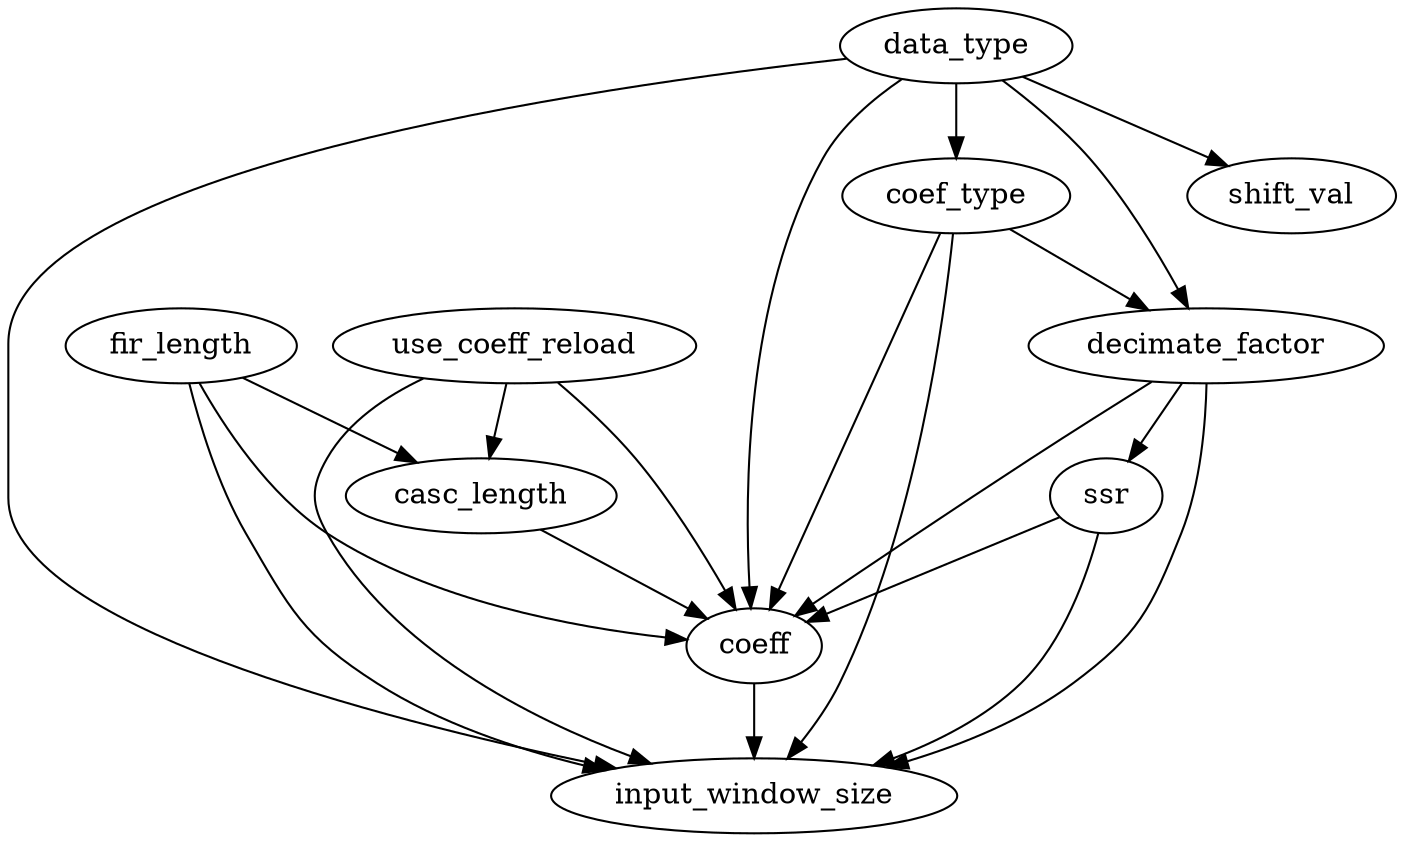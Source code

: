 digraph G {
use_coeff_reload -> casc_length;
fir_length -> casc_length;
decimate_factor -> ssr;
data_type -> coef_type;
data_type -> shift_val;
data_type -> decimate_factor;
coef_type -> decimate_factor;
use_coeff_reload -> coeff;
coef_type -> coeff;
fir_length -> coeff;
data_type -> coeff;
casc_length -> coeff;
decimate_factor -> coeff;
ssr -> coeff;
data_type -> input_window_size;
coef_type -> input_window_size;
use_coeff_reload -> input_window_size;
coeff -> input_window_size;
fir_length -> input_window_size;
decimate_factor -> input_window_size;
ssr -> input_window_size;
}

